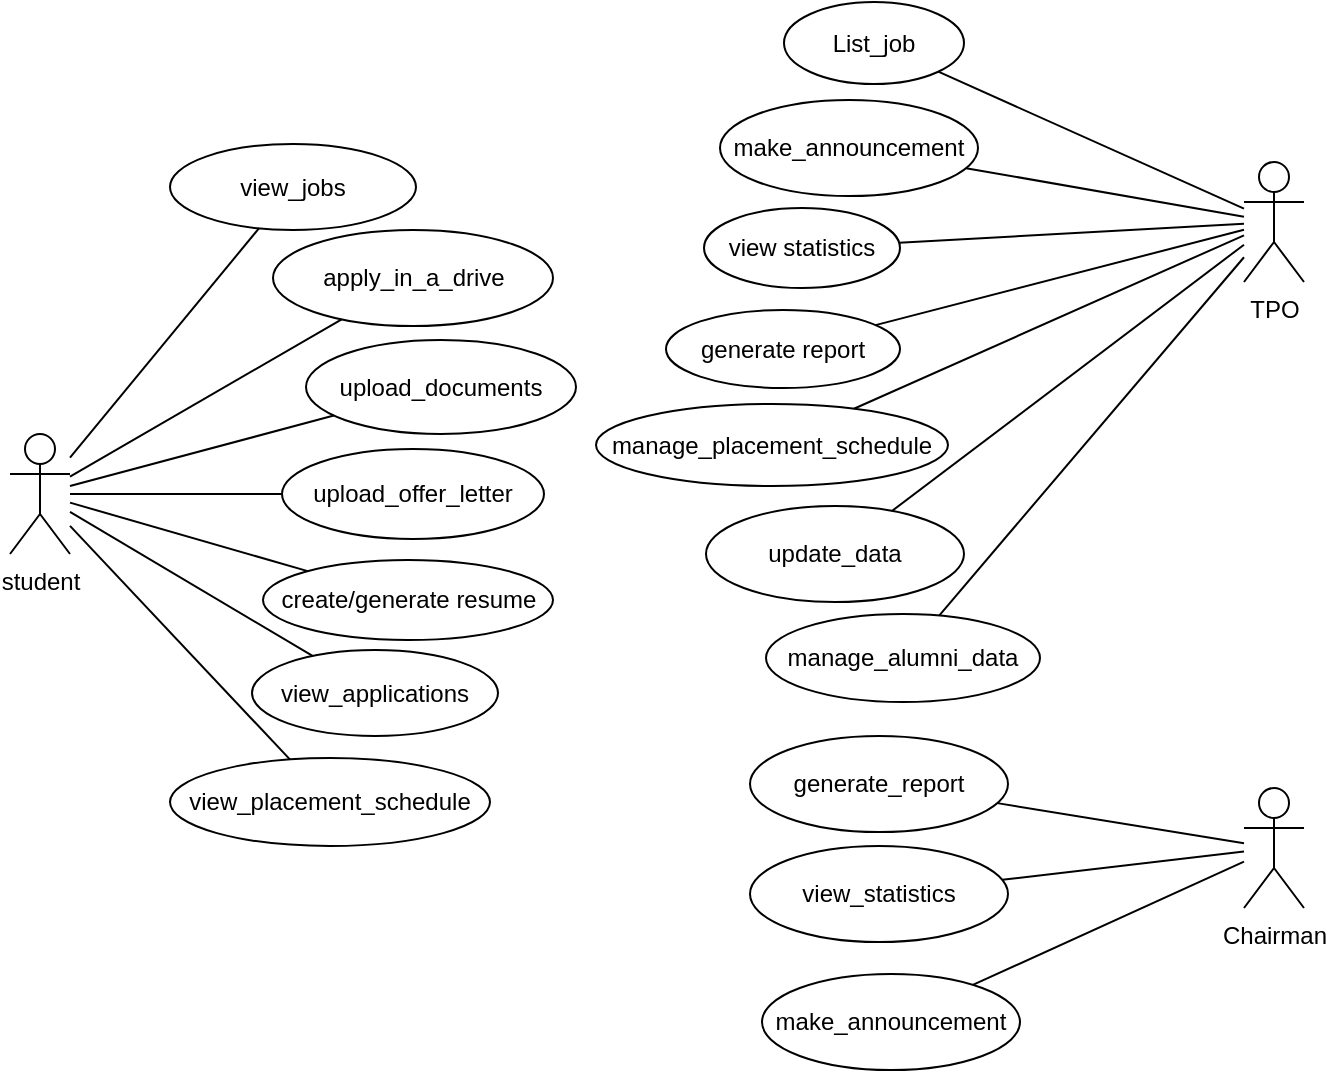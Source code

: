 <mxfile version="22.1.0" type="device">
  <diagram name="Page-1" id="MCGxyGSvKgUmzWTvX38K">
    <mxGraphModel dx="1050" dy="530" grid="0" gridSize="10" guides="1" tooltips="1" connect="1" arrows="1" fold="1" page="1" pageScale="1" pageWidth="827" pageHeight="1169" background="#ffffff" math="0" shadow="0">
      <root>
        <mxCell id="0" />
        <mxCell id="1" parent="0" />
        <mxCell id="9bm_6J2V5AB3KcFWshXu-1" value="student" style="shape=umlActor;verticalLabelPosition=bottom;verticalAlign=top;html=1;outlineConnect=0;" parent="1" vertex="1">
          <mxGeometry x="76" y="216" width="30" height="60" as="geometry" />
        </mxCell>
        <mxCell id="9bm_6J2V5AB3KcFWshXu-2" value="TPO" style="shape=umlActor;verticalLabelPosition=bottom;verticalAlign=top;html=1;outlineConnect=0;" parent="1" vertex="1">
          <mxGeometry x="693" y="80" width="30" height="60" as="geometry" />
        </mxCell>
        <mxCell id="9bm_6J2V5AB3KcFWshXu-3" value="Chairman" style="shape=umlActor;verticalLabelPosition=bottom;verticalAlign=top;html=1;outlineConnect=0;" parent="1" vertex="1">
          <mxGeometry x="693" y="393" width="30" height="60" as="geometry" />
        </mxCell>
        <mxCell id="9bm_6J2V5AB3KcFWshXu-4" value="view_jobs" style="ellipse;whiteSpace=wrap;html=1;" parent="1" vertex="1">
          <mxGeometry x="156" y="71" width="123" height="43" as="geometry" />
        </mxCell>
        <mxCell id="9bm_6J2V5AB3KcFWshXu-5" value="apply_in_a_drive" style="ellipse;whiteSpace=wrap;html=1;" parent="1" vertex="1">
          <mxGeometry x="207.5" y="114" width="140" height="48" as="geometry" />
        </mxCell>
        <mxCell id="9bm_6J2V5AB3KcFWshXu-6" value="upload_documents" style="ellipse;whiteSpace=wrap;html=1;" parent="1" vertex="1">
          <mxGeometry x="224" y="169" width="135" height="47" as="geometry" />
        </mxCell>
        <mxCell id="9bm_6J2V5AB3KcFWshXu-7" value="upload_offer_letter" style="ellipse;whiteSpace=wrap;html=1;" parent="1" vertex="1">
          <mxGeometry x="212" y="223.5" width="131" height="45" as="geometry" />
        </mxCell>
        <mxCell id="9bm_6J2V5AB3KcFWshXu-8" value="create/generate resume" style="ellipse;whiteSpace=wrap;html=1;" parent="1" vertex="1">
          <mxGeometry x="202.5" y="279" width="145" height="40" as="geometry" />
        </mxCell>
        <mxCell id="9bm_6J2V5AB3KcFWshXu-9" value="" style="endArrow=none;html=1;rounded=0;" parent="1" source="9bm_6J2V5AB3KcFWshXu-1" target="9bm_6J2V5AB3KcFWshXu-4" edge="1">
          <mxGeometry width="50" height="50" relative="1" as="geometry">
            <mxPoint x="516" y="255" as="sourcePoint" />
            <mxPoint x="566" y="205" as="targetPoint" />
          </mxGeometry>
        </mxCell>
        <mxCell id="9bm_6J2V5AB3KcFWshXu-10" value="" style="endArrow=none;html=1;rounded=0;" parent="1" source="9bm_6J2V5AB3KcFWshXu-1" target="9bm_6J2V5AB3KcFWshXu-5" edge="1">
          <mxGeometry width="50" height="50" relative="1" as="geometry">
            <mxPoint x="516" y="255" as="sourcePoint" />
            <mxPoint x="566" y="205" as="targetPoint" />
          </mxGeometry>
        </mxCell>
        <mxCell id="9bm_6J2V5AB3KcFWshXu-12" value="" style="endArrow=none;html=1;rounded=0;" parent="1" source="9bm_6J2V5AB3KcFWshXu-1" target="9bm_6J2V5AB3KcFWshXu-6" edge="1">
          <mxGeometry width="50" height="50" relative="1" as="geometry">
            <mxPoint x="516" y="255" as="sourcePoint" />
            <mxPoint x="566" y="205" as="targetPoint" />
          </mxGeometry>
        </mxCell>
        <mxCell id="9bm_6J2V5AB3KcFWshXu-13" value="" style="endArrow=none;html=1;rounded=0;" parent="1" source="9bm_6J2V5AB3KcFWshXu-7" target="9bm_6J2V5AB3KcFWshXu-1" edge="1">
          <mxGeometry width="50" height="50" relative="1" as="geometry">
            <mxPoint x="278" y="255" as="sourcePoint" />
            <mxPoint x="566" y="205" as="targetPoint" />
          </mxGeometry>
        </mxCell>
        <mxCell id="9bm_6J2V5AB3KcFWshXu-14" value="" style="endArrow=none;html=1;rounded=0;" parent="1" source="9bm_6J2V5AB3KcFWshXu-1" target="9bm_6J2V5AB3KcFWshXu-8" edge="1">
          <mxGeometry width="50" height="50" relative="1" as="geometry">
            <mxPoint x="516" y="255" as="sourcePoint" />
            <mxPoint x="566" y="205" as="targetPoint" />
          </mxGeometry>
        </mxCell>
        <mxCell id="9bm_6J2V5AB3KcFWshXu-15" value="List_job" style="ellipse;whiteSpace=wrap;html=1;" parent="1" vertex="1">
          <mxGeometry x="463" width="90" height="41" as="geometry" />
        </mxCell>
        <mxCell id="9bm_6J2V5AB3KcFWshXu-16" value="make_announcement" style="ellipse;whiteSpace=wrap;html=1;" parent="1" vertex="1">
          <mxGeometry x="431" y="49" width="129" height="48" as="geometry" />
        </mxCell>
        <mxCell id="9bm_6J2V5AB3KcFWshXu-17" value="view statistics" style="ellipse;whiteSpace=wrap;html=1;" parent="1" vertex="1">
          <mxGeometry x="423" y="103" width="98" height="40" as="geometry" />
        </mxCell>
        <mxCell id="9bm_6J2V5AB3KcFWshXu-18" value="view_applications" style="ellipse;whiteSpace=wrap;html=1;" parent="1" vertex="1">
          <mxGeometry x="197" y="324" width="123" height="43" as="geometry" />
        </mxCell>
        <mxCell id="9bm_6J2V5AB3KcFWshXu-19" value="" style="endArrow=none;html=1;rounded=0;" parent="1" source="9bm_6J2V5AB3KcFWshXu-18" target="9bm_6J2V5AB3KcFWshXu-1" edge="1">
          <mxGeometry width="50" height="50" relative="1" as="geometry">
            <mxPoint x="516" y="255" as="sourcePoint" />
            <mxPoint x="566" y="205" as="targetPoint" />
          </mxGeometry>
        </mxCell>
        <mxCell id="9bm_6J2V5AB3KcFWshXu-20" value="generate report" style="ellipse;whiteSpace=wrap;html=1;" parent="1" vertex="1">
          <mxGeometry x="404" y="154" width="117" height="39" as="geometry" />
        </mxCell>
        <mxCell id="9bm_6J2V5AB3KcFWshXu-21" value="update_data" style="ellipse;whiteSpace=wrap;html=1;" parent="1" vertex="1">
          <mxGeometry x="424" y="252" width="129" height="48" as="geometry" />
        </mxCell>
        <mxCell id="9bm_6J2V5AB3KcFWshXu-22" value="manage_placement_schedule" style="ellipse;whiteSpace=wrap;html=1;" parent="1" vertex="1">
          <mxGeometry x="369" y="201" width="176" height="41" as="geometry" />
        </mxCell>
        <mxCell id="9bm_6J2V5AB3KcFWshXu-23" value="" style="endArrow=none;html=1;rounded=0;" parent="1" source="9bm_6J2V5AB3KcFWshXu-15" target="9bm_6J2V5AB3KcFWshXu-2" edge="1">
          <mxGeometry width="50" height="50" relative="1" as="geometry">
            <mxPoint x="516" y="255" as="sourcePoint" />
            <mxPoint x="566" y="205" as="targetPoint" />
          </mxGeometry>
        </mxCell>
        <mxCell id="9bm_6J2V5AB3KcFWshXu-24" value="" style="endArrow=none;html=1;rounded=0;" parent="1" source="9bm_6J2V5AB3KcFWshXu-16" target="9bm_6J2V5AB3KcFWshXu-2" edge="1">
          <mxGeometry width="50" height="50" relative="1" as="geometry">
            <mxPoint x="516" y="255" as="sourcePoint" />
            <mxPoint x="566" y="205" as="targetPoint" />
          </mxGeometry>
        </mxCell>
        <mxCell id="9bm_6J2V5AB3KcFWshXu-25" value="" style="endArrow=none;html=1;rounded=0;" parent="1" source="9bm_6J2V5AB3KcFWshXu-17" target="9bm_6J2V5AB3KcFWshXu-2" edge="1">
          <mxGeometry width="50" height="50" relative="1" as="geometry">
            <mxPoint x="516" y="255" as="sourcePoint" />
            <mxPoint x="566" y="205" as="targetPoint" />
          </mxGeometry>
        </mxCell>
        <mxCell id="9bm_6J2V5AB3KcFWshXu-26" value="" style="endArrow=none;html=1;rounded=0;" parent="1" source="9bm_6J2V5AB3KcFWshXu-20" target="9bm_6J2V5AB3KcFWshXu-2" edge="1">
          <mxGeometry width="50" height="50" relative="1" as="geometry">
            <mxPoint x="516" y="255" as="sourcePoint" />
            <mxPoint x="566" y="205" as="targetPoint" />
          </mxGeometry>
        </mxCell>
        <mxCell id="9bm_6J2V5AB3KcFWshXu-27" value="" style="endArrow=none;html=1;rounded=0;" parent="1" source="9bm_6J2V5AB3KcFWshXu-22" target="9bm_6J2V5AB3KcFWshXu-2" edge="1">
          <mxGeometry width="50" height="50" relative="1" as="geometry">
            <mxPoint x="516" y="255" as="sourcePoint" />
            <mxPoint x="566" y="205" as="targetPoint" />
          </mxGeometry>
        </mxCell>
        <mxCell id="9bm_6J2V5AB3KcFWshXu-28" value="" style="endArrow=none;html=1;rounded=0;" parent="1" source="9bm_6J2V5AB3KcFWshXu-21" target="9bm_6J2V5AB3KcFWshXu-2" edge="1">
          <mxGeometry width="50" height="50" relative="1" as="geometry">
            <mxPoint x="516" y="255" as="sourcePoint" />
            <mxPoint x="566" y="205" as="targetPoint" />
          </mxGeometry>
        </mxCell>
        <mxCell id="9bm_6J2V5AB3KcFWshXu-30" value="view_statistics" style="ellipse;whiteSpace=wrap;html=1;" parent="1" vertex="1">
          <mxGeometry x="446" y="422" width="129" height="48" as="geometry" />
        </mxCell>
        <mxCell id="9bm_6J2V5AB3KcFWshXu-31" value="generate_report" style="ellipse;whiteSpace=wrap;html=1;" parent="1" vertex="1">
          <mxGeometry x="446" y="367" width="129" height="48" as="geometry" />
        </mxCell>
        <mxCell id="9bm_6J2V5AB3KcFWshXu-32" value="make_announcement" style="ellipse;whiteSpace=wrap;html=1;" parent="1" vertex="1">
          <mxGeometry x="452" y="486" width="129" height="48" as="geometry" />
        </mxCell>
        <mxCell id="9bm_6J2V5AB3KcFWshXu-33" value="" style="endArrow=none;html=1;rounded=0;" parent="1" source="9bm_6J2V5AB3KcFWshXu-31" target="9bm_6J2V5AB3KcFWshXu-3" edge="1">
          <mxGeometry width="50" height="50" relative="1" as="geometry">
            <mxPoint x="516" y="255" as="sourcePoint" />
            <mxPoint x="566" y="205" as="targetPoint" />
          </mxGeometry>
        </mxCell>
        <mxCell id="9bm_6J2V5AB3KcFWshXu-34" value="" style="endArrow=none;html=1;rounded=0;" parent="1" source="9bm_6J2V5AB3KcFWshXu-30" target="9bm_6J2V5AB3KcFWshXu-3" edge="1">
          <mxGeometry width="50" height="50" relative="1" as="geometry">
            <mxPoint x="516" y="255" as="sourcePoint" />
            <mxPoint x="566" y="205" as="targetPoint" />
          </mxGeometry>
        </mxCell>
        <mxCell id="9bm_6J2V5AB3KcFWshXu-35" value="" style="endArrow=none;html=1;rounded=0;" parent="1" source="9bm_6J2V5AB3KcFWshXu-32" target="9bm_6J2V5AB3KcFWshXu-3" edge="1">
          <mxGeometry width="50" height="50" relative="1" as="geometry">
            <mxPoint x="516" y="255" as="sourcePoint" />
            <mxPoint x="566" y="205" as="targetPoint" />
          </mxGeometry>
        </mxCell>
        <mxCell id="lpxEKoiJfQBW2szO7P0m-1" value="view_placement_schedule" style="ellipse;whiteSpace=wrap;html=1;" parent="1" vertex="1">
          <mxGeometry x="156" y="378" width="160" height="44" as="geometry" />
        </mxCell>
        <mxCell id="bvR9IGQkaO7FbkyxBzeY-1" value="" style="endArrow=none;html=1;rounded=0;" parent="1" source="lpxEKoiJfQBW2szO7P0m-1" target="9bm_6J2V5AB3KcFWshXu-1" edge="1">
          <mxGeometry width="50" height="50" relative="1" as="geometry">
            <mxPoint x="387" y="307" as="sourcePoint" />
            <mxPoint x="437" y="257" as="targetPoint" />
          </mxGeometry>
        </mxCell>
        <mxCell id="Zlne7M1zo18zbnp463fN-1" value="manage_alumni_data" style="ellipse;whiteSpace=wrap;html=1;" vertex="1" parent="1">
          <mxGeometry x="454" y="306" width="137" height="44" as="geometry" />
        </mxCell>
        <mxCell id="Zlne7M1zo18zbnp463fN-3" value="" style="endArrow=none;html=1;rounded=0;" edge="1" parent="1" source="Zlne7M1zo18zbnp463fN-1" target="9bm_6J2V5AB3KcFWshXu-2">
          <mxGeometry width="50" height="50" relative="1" as="geometry">
            <mxPoint x="387" y="277" as="sourcePoint" />
            <mxPoint x="437" y="227" as="targetPoint" />
          </mxGeometry>
        </mxCell>
      </root>
    </mxGraphModel>
  </diagram>
</mxfile>
